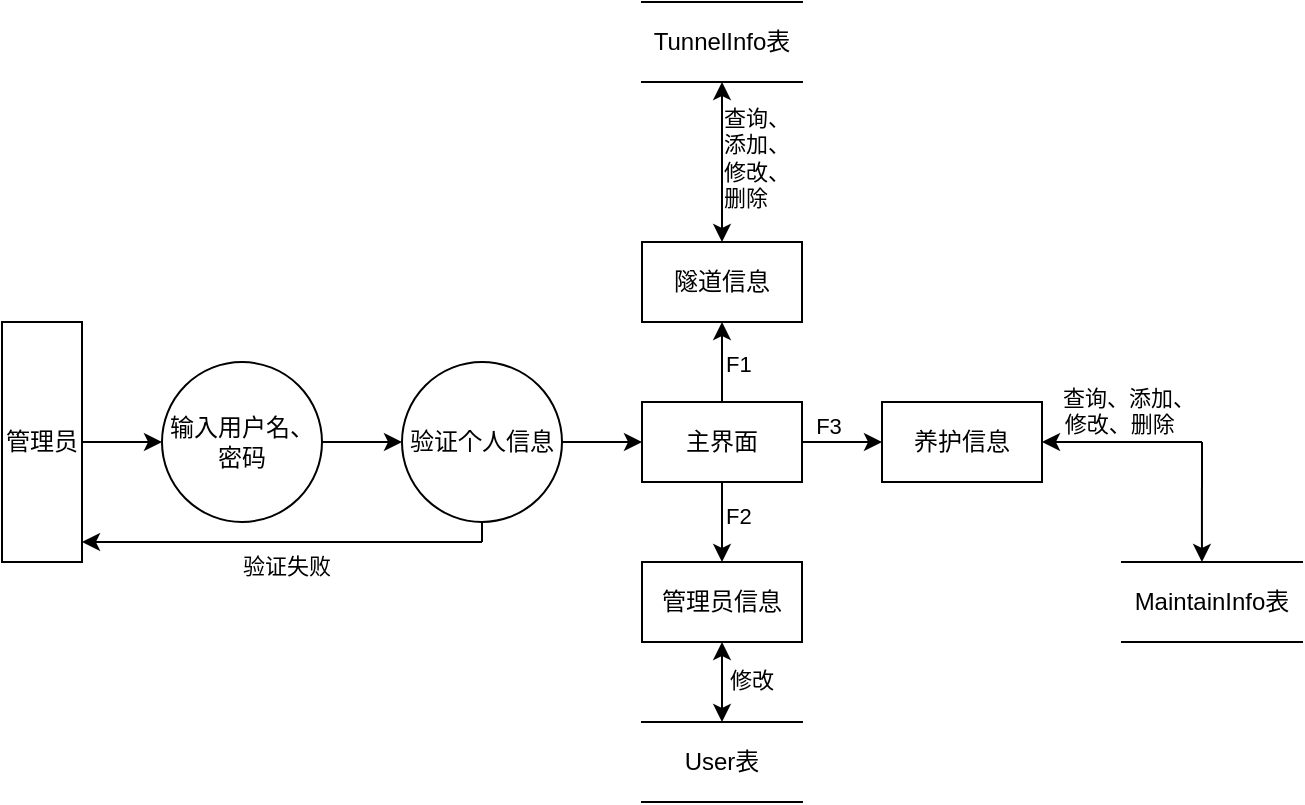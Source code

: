 <mxfile version="22.1.15" type="github">
  <diagram name="Page-1" id="hJpLVe-ykgocNOG8tgAQ">
    <mxGraphModel dx="989" dy="554" grid="1" gridSize="10" guides="1" tooltips="1" connect="1" arrows="1" fold="1" page="1" pageScale="1" pageWidth="827" pageHeight="1169" math="0" shadow="0">
      <root>
        <mxCell id="0" />
        <mxCell id="1" parent="0" />
        <mxCell id="NDeyMPlmd33Ptdxb1h3B-1" value="主界面" style="rounded=0;whiteSpace=wrap;html=1;" vertex="1" parent="1">
          <mxGeometry x="360" y="400" width="80" height="40" as="geometry" />
        </mxCell>
        <mxCell id="NDeyMPlmd33Ptdxb1h3B-2" value="" style="endArrow=classic;html=1;rounded=0;exitX=0.5;exitY=0;exitDx=0;exitDy=0;" edge="1" parent="1" source="NDeyMPlmd33Ptdxb1h3B-1">
          <mxGeometry width="50" height="50" relative="1" as="geometry">
            <mxPoint x="360" y="370" as="sourcePoint" />
            <mxPoint x="400" y="360" as="targetPoint" />
          </mxGeometry>
        </mxCell>
        <mxCell id="NDeyMPlmd33Ptdxb1h3B-13" value="F1" style="edgeLabel;html=1;align=left;verticalAlign=middle;resizable=0;points=[];" vertex="1" connectable="0" parent="NDeyMPlmd33Ptdxb1h3B-2">
          <mxGeometry x="-0.05" relative="1" as="geometry">
            <mxPoint as="offset" />
          </mxGeometry>
        </mxCell>
        <mxCell id="NDeyMPlmd33Ptdxb1h3B-3" value="隧道信息" style="rounded=0;whiteSpace=wrap;html=1;" vertex="1" parent="1">
          <mxGeometry x="360" y="320" width="80" height="40" as="geometry" />
        </mxCell>
        <mxCell id="NDeyMPlmd33Ptdxb1h3B-4" value="" style="endArrow=classic;startArrow=classic;html=1;rounded=0;" edge="1" parent="1">
          <mxGeometry width="50" height="50" relative="1" as="geometry">
            <mxPoint x="400" y="320" as="sourcePoint" />
            <mxPoint x="400" y="240" as="targetPoint" />
          </mxGeometry>
        </mxCell>
        <mxCell id="NDeyMPlmd33Ptdxb1h3B-6" value="查询、&lt;br&gt;添加、&lt;br&gt;修改、&lt;br&gt;删除&amp;nbsp; &amp;nbsp;" style="edgeLabel;html=1;align=left;verticalAlign=middle;resizable=0;points=[];" vertex="1" connectable="0" parent="NDeyMPlmd33Ptdxb1h3B-4">
          <mxGeometry x="0.061" y="1" relative="1" as="geometry">
            <mxPoint as="offset" />
          </mxGeometry>
        </mxCell>
        <mxCell id="NDeyMPlmd33Ptdxb1h3B-5" value="TunnelInfo表" style="shape=partialRectangle;whiteSpace=wrap;html=1;left=0;right=0;fillColor=none;" vertex="1" parent="1">
          <mxGeometry x="360" y="200" width="80" height="40" as="geometry" />
        </mxCell>
        <mxCell id="NDeyMPlmd33Ptdxb1h3B-7" value="" style="endArrow=classic;html=1;rounded=0;exitX=0.5;exitY=1;exitDx=0;exitDy=0;" edge="1" parent="1" source="NDeyMPlmd33Ptdxb1h3B-1">
          <mxGeometry width="50" height="50" relative="1" as="geometry">
            <mxPoint x="520" y="440" as="sourcePoint" />
            <mxPoint x="400" y="480" as="targetPoint" />
          </mxGeometry>
        </mxCell>
        <mxCell id="NDeyMPlmd33Ptdxb1h3B-14" value="F2" style="edgeLabel;html=1;align=left;verticalAlign=middle;resizable=0;points=[];" vertex="1" connectable="0" parent="NDeyMPlmd33Ptdxb1h3B-7">
          <mxGeometry x="-0.15" y="2" relative="1" as="geometry">
            <mxPoint x="-2" as="offset" />
          </mxGeometry>
        </mxCell>
        <mxCell id="NDeyMPlmd33Ptdxb1h3B-8" value="管理员信息" style="rounded=0;whiteSpace=wrap;html=1;" vertex="1" parent="1">
          <mxGeometry x="360" y="480" width="80" height="40" as="geometry" />
        </mxCell>
        <mxCell id="NDeyMPlmd33Ptdxb1h3B-10" value="User表" style="shape=partialRectangle;whiteSpace=wrap;html=1;left=0;right=0;fillColor=none;" vertex="1" parent="1">
          <mxGeometry x="360" y="560" width="80" height="40" as="geometry" />
        </mxCell>
        <mxCell id="NDeyMPlmd33Ptdxb1h3B-11" value="" style="endArrow=classic;startArrow=classic;html=1;rounded=0;exitX=0.5;exitY=0;exitDx=0;exitDy=0;" edge="1" parent="1" source="NDeyMPlmd33Ptdxb1h3B-10">
          <mxGeometry width="50" height="50" relative="1" as="geometry">
            <mxPoint x="350" y="570" as="sourcePoint" />
            <mxPoint x="400" y="520" as="targetPoint" />
          </mxGeometry>
        </mxCell>
        <mxCell id="NDeyMPlmd33Ptdxb1h3B-12" value="修改" style="edgeLabel;html=1;align=left;verticalAlign=middle;resizable=0;points=[];" vertex="1" connectable="0" parent="NDeyMPlmd33Ptdxb1h3B-11">
          <mxGeometry x="0.064" y="-2" relative="1" as="geometry">
            <mxPoint as="offset" />
          </mxGeometry>
        </mxCell>
        <mxCell id="NDeyMPlmd33Ptdxb1h3B-15" value="养护信息" style="rounded=0;whiteSpace=wrap;html=1;" vertex="1" parent="1">
          <mxGeometry x="480" y="400" width="80" height="40" as="geometry" />
        </mxCell>
        <mxCell id="NDeyMPlmd33Ptdxb1h3B-16" value="" style="endArrow=classic;html=1;rounded=0;entryX=0;entryY=0.5;entryDx=0;entryDy=0;" edge="1" parent="1" target="NDeyMPlmd33Ptdxb1h3B-15">
          <mxGeometry width="50" height="50" relative="1" as="geometry">
            <mxPoint x="440" y="420" as="sourcePoint" />
            <mxPoint x="490" y="370" as="targetPoint" />
          </mxGeometry>
        </mxCell>
        <mxCell id="NDeyMPlmd33Ptdxb1h3B-17" value="F3" style="edgeLabel;html=1;align=center;verticalAlign=bottom;resizable=0;points=[];" vertex="1" connectable="0" parent="NDeyMPlmd33Ptdxb1h3B-16">
          <mxGeometry x="-0.35" relative="1" as="geometry">
            <mxPoint as="offset" />
          </mxGeometry>
        </mxCell>
        <mxCell id="NDeyMPlmd33Ptdxb1h3B-18" value="MaintainInfo表" style="shape=partialRectangle;whiteSpace=wrap;html=1;left=0;right=0;fillColor=none;" vertex="1" parent="1">
          <mxGeometry x="600" y="480" width="90" height="40" as="geometry" />
        </mxCell>
        <mxCell id="NDeyMPlmd33Ptdxb1h3B-21" value="" style="endArrow=classic;html=1;rounded=0;entryX=1;entryY=0.5;entryDx=0;entryDy=0;" edge="1" parent="1" target="NDeyMPlmd33Ptdxb1h3B-15">
          <mxGeometry width="50" height="50" relative="1" as="geometry">
            <mxPoint x="640" y="420" as="sourcePoint" />
            <mxPoint x="650" y="420" as="targetPoint" />
          </mxGeometry>
        </mxCell>
        <mxCell id="NDeyMPlmd33Ptdxb1h3B-23" value="查询、添加、&lt;br&gt;修改、删除&amp;nbsp; &amp;nbsp;" style="edgeLabel;html=1;align=center;verticalAlign=bottom;resizable=0;points=[];" vertex="1" connectable="0" parent="NDeyMPlmd33Ptdxb1h3B-21">
          <mxGeometry x="0.046" y="-1" relative="1" as="geometry">
            <mxPoint x="5" as="offset" />
          </mxGeometry>
        </mxCell>
        <mxCell id="NDeyMPlmd33Ptdxb1h3B-22" value="" style="endArrow=classic;html=1;rounded=0;entryX=0.444;entryY=0;entryDx=0;entryDy=0;entryPerimeter=0;" edge="1" parent="1" target="NDeyMPlmd33Ptdxb1h3B-18">
          <mxGeometry width="50" height="50" relative="1" as="geometry">
            <mxPoint x="640" y="420" as="sourcePoint" />
            <mxPoint x="760" y="390" as="targetPoint" />
          </mxGeometry>
        </mxCell>
        <mxCell id="NDeyMPlmd33Ptdxb1h3B-24" value="管理员" style="rounded=0;whiteSpace=wrap;html=1;direction=south;align=center;" vertex="1" parent="1">
          <mxGeometry x="40" y="360" width="40" height="120" as="geometry" />
        </mxCell>
        <mxCell id="NDeyMPlmd33Ptdxb1h3B-25" value="" style="endArrow=classic;html=1;rounded=0;" edge="1" parent="1">
          <mxGeometry width="50" height="50" relative="1" as="geometry">
            <mxPoint x="80" y="420" as="sourcePoint" />
            <mxPoint x="120" y="420" as="targetPoint" />
          </mxGeometry>
        </mxCell>
        <mxCell id="NDeyMPlmd33Ptdxb1h3B-26" value="输入用户名、&lt;br&gt;密码" style="ellipse;whiteSpace=wrap;html=1;aspect=fixed;" vertex="1" parent="1">
          <mxGeometry x="120" y="380" width="80" height="80" as="geometry" />
        </mxCell>
        <mxCell id="NDeyMPlmd33Ptdxb1h3B-27" value="" style="endArrow=classic;html=1;rounded=0;exitX=1;exitY=0.5;exitDx=0;exitDy=0;" edge="1" parent="1" source="NDeyMPlmd33Ptdxb1h3B-26">
          <mxGeometry width="50" height="50" relative="1" as="geometry">
            <mxPoint x="210" y="430" as="sourcePoint" />
            <mxPoint x="240" y="420" as="targetPoint" />
          </mxGeometry>
        </mxCell>
        <mxCell id="NDeyMPlmd33Ptdxb1h3B-28" value="验证个人信息" style="ellipse;whiteSpace=wrap;html=1;aspect=fixed;" vertex="1" parent="1">
          <mxGeometry x="240" y="380" width="80" height="80" as="geometry" />
        </mxCell>
        <mxCell id="NDeyMPlmd33Ptdxb1h3B-29" value="" style="endArrow=classic;html=1;rounded=0;exitX=1;exitY=0.5;exitDx=0;exitDy=0;entryX=0;entryY=0.5;entryDx=0;entryDy=0;" edge="1" parent="1" source="NDeyMPlmd33Ptdxb1h3B-28" target="NDeyMPlmd33Ptdxb1h3B-1">
          <mxGeometry width="50" height="50" relative="1" as="geometry">
            <mxPoint x="330" y="420" as="sourcePoint" />
            <mxPoint x="380" y="370" as="targetPoint" />
          </mxGeometry>
        </mxCell>
        <mxCell id="NDeyMPlmd33Ptdxb1h3B-31" value="" style="endArrow=none;html=1;rounded=0;entryX=0.5;entryY=1;entryDx=0;entryDy=0;" edge="1" parent="1" target="NDeyMPlmd33Ptdxb1h3B-28">
          <mxGeometry width="50" height="50" relative="1" as="geometry">
            <mxPoint x="280" y="470" as="sourcePoint" />
            <mxPoint x="280" y="500" as="targetPoint" />
          </mxGeometry>
        </mxCell>
        <mxCell id="NDeyMPlmd33Ptdxb1h3B-32" value="" style="endArrow=classic;html=1;rounded=0;" edge="1" parent="1">
          <mxGeometry width="50" height="50" relative="1" as="geometry">
            <mxPoint x="280" y="470" as="sourcePoint" />
            <mxPoint x="80" y="470" as="targetPoint" />
          </mxGeometry>
        </mxCell>
        <mxCell id="NDeyMPlmd33Ptdxb1h3B-33" value="验证失败" style="edgeLabel;html=1;align=center;verticalAlign=top;resizable=0;points=[];" vertex="1" connectable="0" parent="NDeyMPlmd33Ptdxb1h3B-32">
          <mxGeometry x="-0.021" y="-1" relative="1" as="geometry">
            <mxPoint as="offset" />
          </mxGeometry>
        </mxCell>
      </root>
    </mxGraphModel>
  </diagram>
</mxfile>
